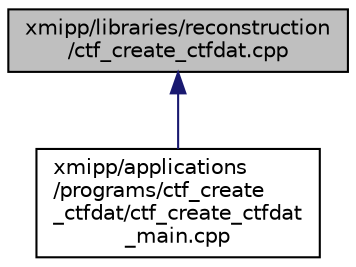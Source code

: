 digraph "xmipp/libraries/reconstruction/ctf_create_ctfdat.cpp"
{
  edge [fontname="Helvetica",fontsize="10",labelfontname="Helvetica",labelfontsize="10"];
  node [fontname="Helvetica",fontsize="10",shape=record];
  Node63 [label="xmipp/libraries/reconstruction\l/ctf_create_ctfdat.cpp",height=0.2,width=0.4,color="black", fillcolor="grey75", style="filled", fontcolor="black"];
  Node63 -> Node64 [dir="back",color="midnightblue",fontsize="10",style="solid",fontname="Helvetica"];
  Node64 [label="xmipp/applications\l/programs/ctf_create\l_ctfdat/ctf_create_ctfdat\l_main.cpp",height=0.2,width=0.4,color="black", fillcolor="white", style="filled",URL="$ctf__create__ctfdat__main_8cpp.html"];
}
